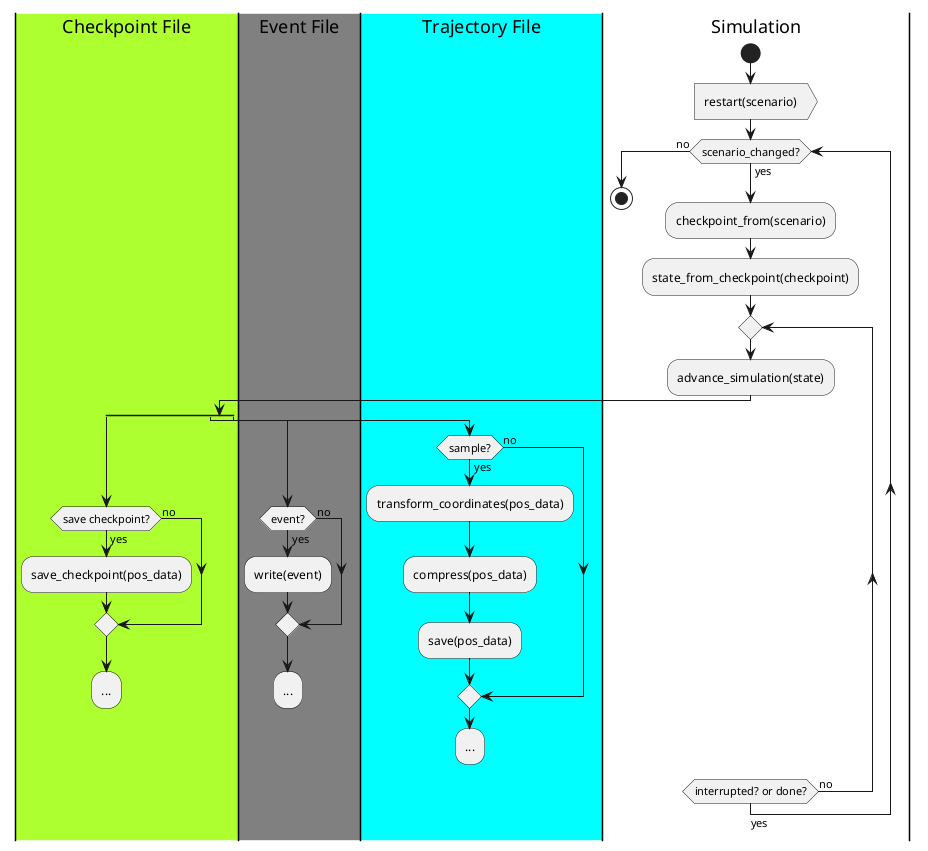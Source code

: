 @startuml simulator

|#GreenYellow|Checkpoint File|

|#Gray|Event File|

|#Cyan|Trajectory File|

|Simulation|

start

:restart(scenario)>

while (scenario_changed?) is (yes)
  :checkpoint_from(scenario);
  :state_from_checkpoint(checkpoint);
  repeat
    :advance_simulation(state);

    |Simulation|
    split
      |Checkpoint File|
      if (save checkpoint?) then (yes)
        :save_checkpoint(pos_data);
      else (no)
      endif
      :...;
      detach

    split again
      |Event File|
      if (event?) then (yes)
        :write(event);
      else (no)
      endif
      :...;
      detach

    split again
      |Trajectory File|
      if (sample?) then (yes)
        :transform_coordinates(pos_data);
        :compress(pos_data);
        :save(pos_data);
      else (no)
      endif
      :...;
      detach

    end split 

  |Simulation|
  repeat while (interrupted? or done?) is (no)
  -> yes;
  
endwhile (no)
stop

@enduml
